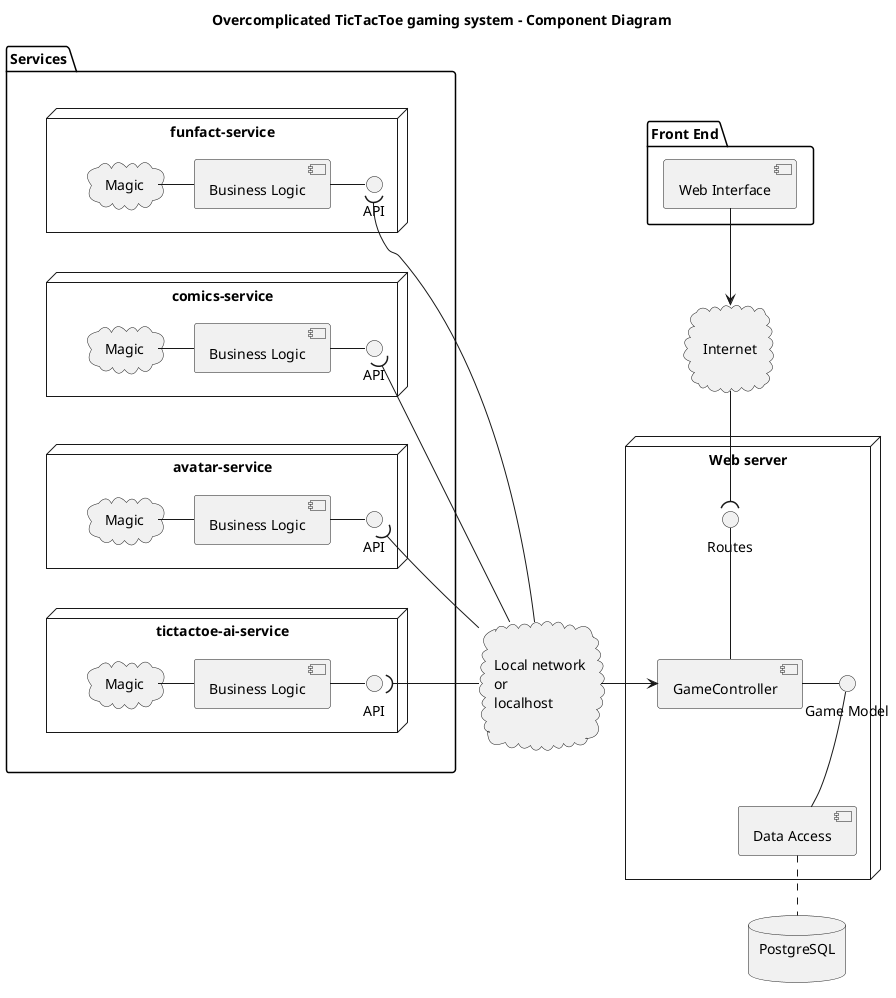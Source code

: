 @startuml

title Overcomplicated TicTacToe gaming system - Component Diagram

package "Front End" {
    component [Web Interface] as GUI
}

database "PostgreSQL\n" as DB {
}

cloud "\nInternet\n" as Internet {
}

cloud "\nLocal network\nor\nlocalhost\n" as localhost {
}

node "Web server" as WebServer{
    [GameController]
    [Data Access] as DA
    interface "Routes" as Routes
    interface "Game Model" as Game
}

package "Services" as services{
    node "funfact-service" as funfact {
        interface "API" as FunFactAPI
        [Business Logic] as FunFactLogic
        cloud "Magic" as FunFactMagic
    }
    node "comics-service" as comic {
        interface "API" as ComicAPI
        [Business Logic] as ComicLogic
        cloud "Magic" as ComicMagic
    }
    node "avatar-service" as avatar {
        interface "API" as AvatarAPI
        [Business Logic] as AvatarLogic
        cloud "Magic" as AvatarMagic
    }
    node "tictactoe-ai-service" as ai {
        interface "API" as aiAPI
        [Business Logic] as aiLogic
        cloud "Magic" as aiMagic
    }
}

WebServer -[hidden]left- services
localhost -[hidden]left- WebServer
funfact -[hidden]down- comic
comic -[hidden]down- avatar
avatar -[hidden]down- ai

GUI -down-> Internet
Internet -down-( Routes
GameController -up- Routes
GameController <-left- localhost

localhost -left-( FunFactAPI
FunFactAPI -left- FunFactLogic
FunFactLogic -left- FunFactMagic

localhost -left-( ComicAPI
ComicAPI -left- ComicLogic
ComicLogic -left- ComicMagic

localhost -left-( AvatarAPI
AvatarAPI -left- AvatarLogic
AvatarLogic -left- AvatarMagic

localhost -left-( aiAPI
aiAPI -left- aiLogic
aiLogic -left- aiMagic

DA -up- Game
GameController -right- Game
DA .. DB

@enduml
